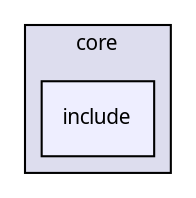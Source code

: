 digraph "include" {
  compound=true
  node [ fontsize="10", fontname="FreeSans.ttf"];
  edge [ labelfontsize="10", labelfontname="FreeSans.ttf"];
  subgraph clusterdir_6d4da112a1331882b0b6514a341190a0 {
    graph [ bgcolor="#ddddee", pencolor="black", label="core" fontname="FreeSans.ttf", fontsize="10", URL="dir_6d4da112a1331882b0b6514a341190a0.html"]
  dir_a9796c9e39ac7e13d6bbfc7502720b2e [shape=box, label="include", style="filled", fillcolor="#eeeeff", pencolor="black", URL="dir_a9796c9e39ac7e13d6bbfc7502720b2e.html"];
  }
}
